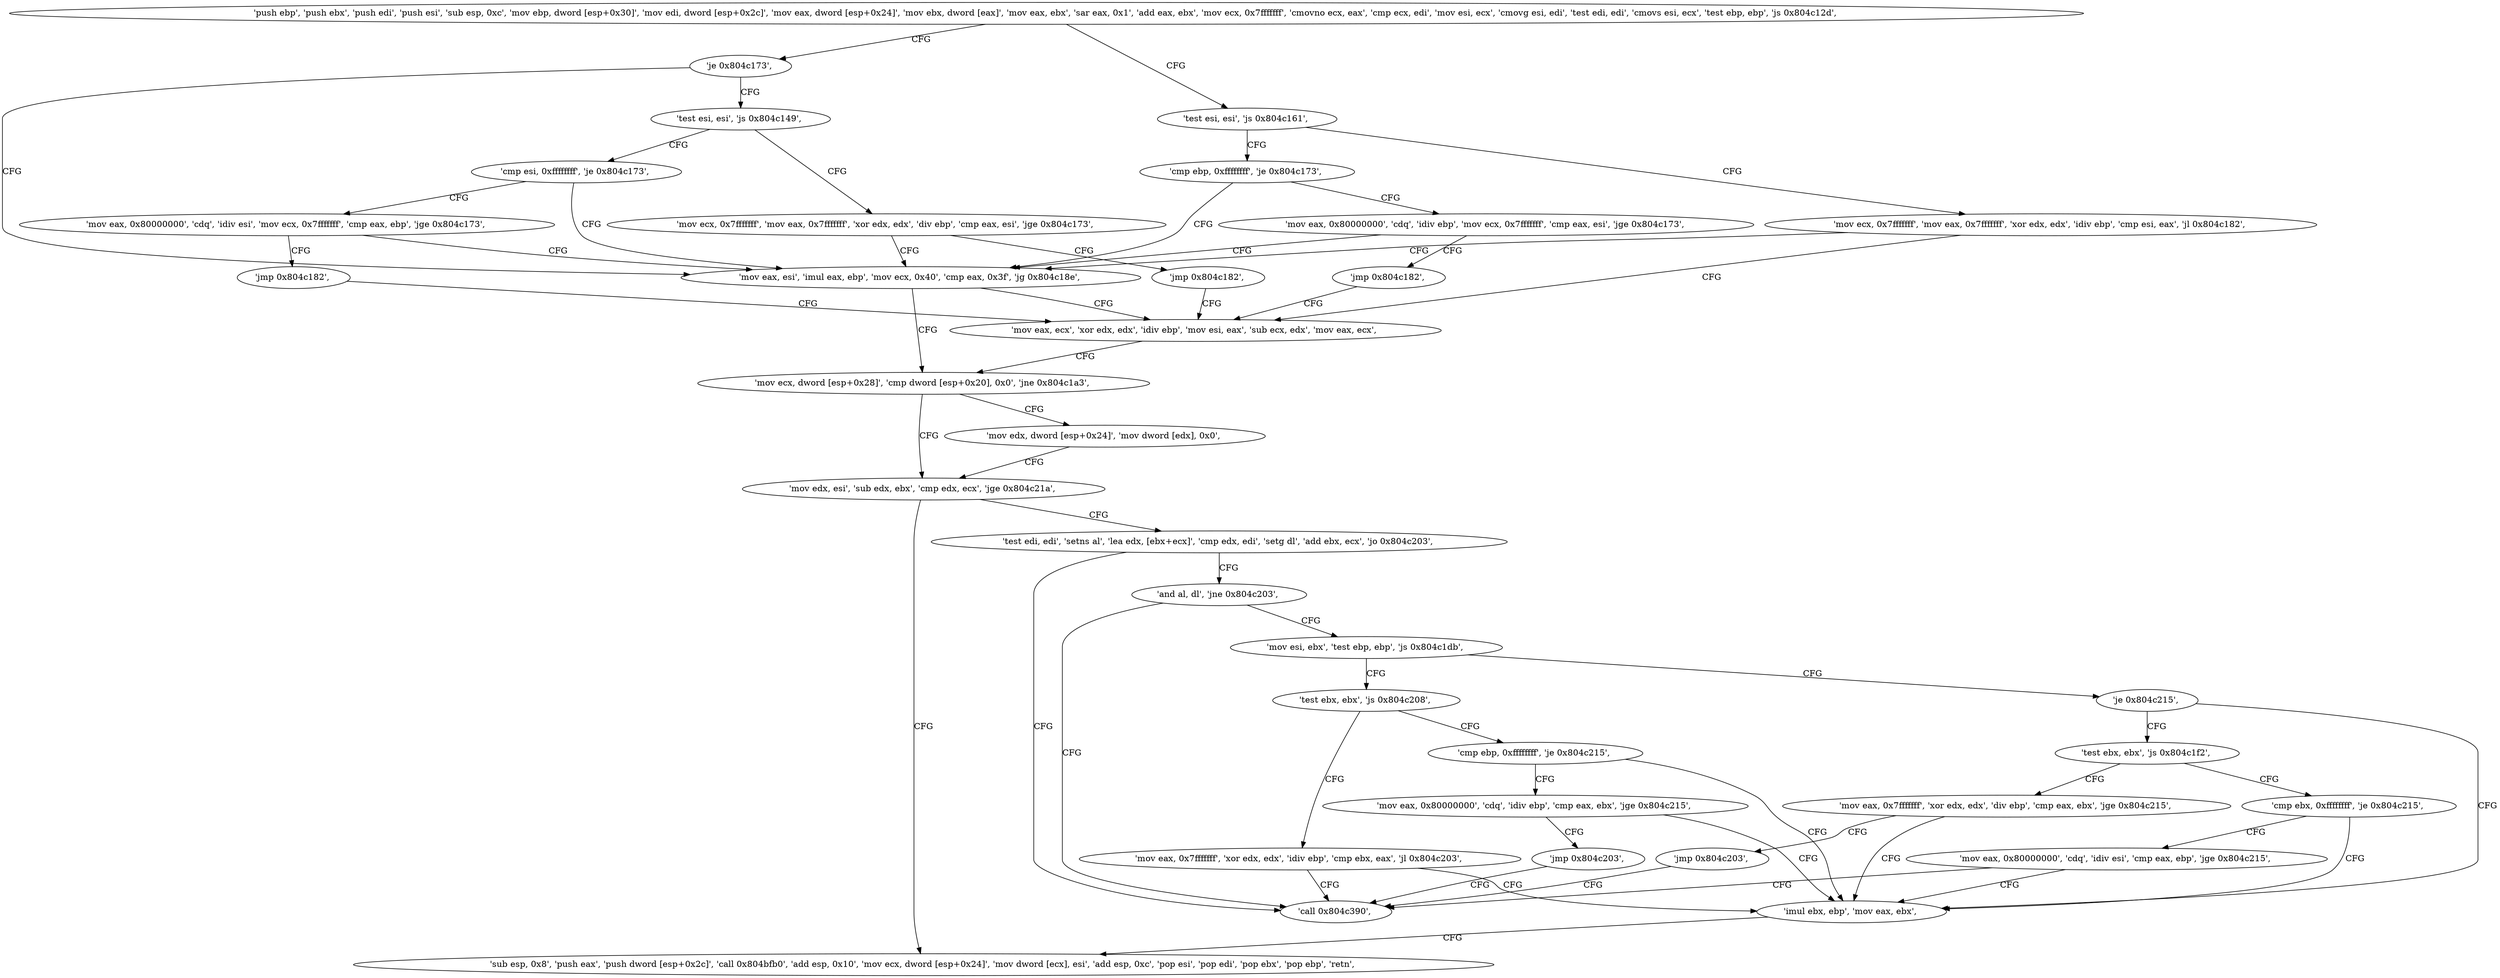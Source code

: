 digraph "func" {
"134529248" [label = "'push ebp', 'push ebx', 'push edi', 'push esi', 'sub esp, 0xc', 'mov ebp, dword [esp+0x30]', 'mov edi, dword [esp+0x2c]', 'mov eax, dword [esp+0x24]', 'mov ebx, dword [eax]', 'mov eax, ebx', 'sar eax, 0x1', 'add eax, ebx', 'mov ecx, 0x7fffffff', 'cmovno ecx, eax', 'cmp ecx, edi', 'mov esi, ecx', 'cmovg esi, edi', 'test edi, edi', 'cmovs esi, ecx', 'test ebp, ebp', 'js 0x804c12d', " ]
"134529325" [label = "'test esi, esi', 'js 0x804c161', " ]
"134529299" [label = "'je 0x804c173', " ]
"134529377" [label = "'mov ecx, 0x7fffffff', 'mov eax, 0x7fffffff', 'xor edx, edx', 'idiv ebp', 'cmp esi, eax', 'jl 0x804c182', " ]
"134529329" [label = "'cmp ebp, 0xffffffff', 'je 0x804c173', " ]
"134529395" [label = "'mov eax, esi', 'imul eax, ebp', 'mov ecx, 0x40', 'cmp eax, 0x3f', 'jg 0x804c18e', " ]
"134529301" [label = "'test esi, esi', 'js 0x804c149', " ]
"134529410" [label = "'mov eax, ecx', 'xor edx, edx', 'idiv ebp', 'mov esi, eax', 'sub ecx, edx', 'mov eax, ecx', " ]
"134529334" [label = "'mov eax, 0x80000000', 'cdq', 'idiv ebp', 'mov ecx, 0x7fffffff', 'cmp eax, esi', 'jge 0x804c173', " ]
"134529422" [label = "'mov ecx, dword [esp+0x28]', 'cmp dword [esp+0x20], 0x0', 'jne 0x804c1a3', " ]
"134529353" [label = "'cmp esi, 0xffffffff', 'je 0x804c173', " ]
"134529305" [label = "'mov ecx, 0x7fffffff', 'mov eax, 0x7fffffff', 'xor edx, edx', 'div ebp', 'cmp eax, esi', 'jge 0x804c173', " ]
"134529351" [label = "'jmp 0x804c182', " ]
"134529443" [label = "'mov edx, esi', 'sub edx, ebx', 'cmp edx, ecx', 'jge 0x804c21a', " ]
"134529433" [label = "'mov edx, dword [esp+0x24]', 'mov dword [edx], 0x0', " ]
"134529358" [label = "'mov eax, 0x80000000', 'cdq', 'idiv esi', 'mov ecx, 0x7fffffff', 'cmp eax, ebp', 'jge 0x804c173', " ]
"134529323" [label = "'jmp 0x804c182', " ]
"134529562" [label = "'sub esp, 0x8', 'push eax', 'push dword [esp+0x2c]', 'call 0x804bfb0', 'add esp, 0x10', 'mov ecx, dword [esp+0x24]', 'mov dword [ecx], esi', 'add esp, 0xc', 'pop esi', 'pop edi', 'pop ebx', 'pop ebp', 'retn', " ]
"134529451" [label = "'test edi, edi', 'setns al', 'lea edx, [ebx+ecx]', 'cmp edx, edi', 'setg dl', 'add ebx, ecx', 'jo 0x804c203', " ]
"134529375" [label = "'jmp 0x804c182', " ]
"134529539" [label = "'call 0x804c390', " ]
"134529468" [label = "'and al, dl', 'jne 0x804c203', " ]
"134529472" [label = "'mov esi, ebx', 'test ebp, ebp', 'js 0x804c1db', " ]
"134529499" [label = "'test ebx, ebx', 'js 0x804c208', " ]
"134529478" [label = "'je 0x804c215', " ]
"134529544" [label = "'mov eax, 0x7fffffff', 'xor edx, edx', 'idiv ebp', 'cmp ebx, eax', 'jl 0x804c203', " ]
"134529503" [label = "'cmp ebp, 0xffffffff', 'je 0x804c215', " ]
"134529557" [label = "'imul ebx, ebp', 'mov eax, ebx', " ]
"134529480" [label = "'test ebx, ebx', 'js 0x804c1f2', " ]
"134529508" [label = "'mov eax, 0x80000000', 'cdq', 'idiv ebp', 'cmp eax, ebx', 'jge 0x804c215', " ]
"134529522" [label = "'cmp ebx, 0xffffffff', 'je 0x804c215', " ]
"134529484" [label = "'mov eax, 0x7fffffff', 'xor edx, edx', 'div ebp', 'cmp eax, ebx', 'jge 0x804c215', " ]
"134529520" [label = "'jmp 0x804c203', " ]
"134529527" [label = "'mov eax, 0x80000000', 'cdq', 'idiv esi', 'cmp eax, ebp', 'jge 0x804c215', " ]
"134529497" [label = "'jmp 0x804c203', " ]
"134529248" -> "134529325" [ label = "CFG" ]
"134529248" -> "134529299" [ label = "CFG" ]
"134529325" -> "134529377" [ label = "CFG" ]
"134529325" -> "134529329" [ label = "CFG" ]
"134529299" -> "134529395" [ label = "CFG" ]
"134529299" -> "134529301" [ label = "CFG" ]
"134529377" -> "134529410" [ label = "CFG" ]
"134529377" -> "134529395" [ label = "CFG" ]
"134529329" -> "134529395" [ label = "CFG" ]
"134529329" -> "134529334" [ label = "CFG" ]
"134529395" -> "134529422" [ label = "CFG" ]
"134529395" -> "134529410" [ label = "CFG" ]
"134529301" -> "134529353" [ label = "CFG" ]
"134529301" -> "134529305" [ label = "CFG" ]
"134529410" -> "134529422" [ label = "CFG" ]
"134529334" -> "134529395" [ label = "CFG" ]
"134529334" -> "134529351" [ label = "CFG" ]
"134529422" -> "134529443" [ label = "CFG" ]
"134529422" -> "134529433" [ label = "CFG" ]
"134529353" -> "134529395" [ label = "CFG" ]
"134529353" -> "134529358" [ label = "CFG" ]
"134529305" -> "134529395" [ label = "CFG" ]
"134529305" -> "134529323" [ label = "CFG" ]
"134529351" -> "134529410" [ label = "CFG" ]
"134529443" -> "134529562" [ label = "CFG" ]
"134529443" -> "134529451" [ label = "CFG" ]
"134529433" -> "134529443" [ label = "CFG" ]
"134529358" -> "134529395" [ label = "CFG" ]
"134529358" -> "134529375" [ label = "CFG" ]
"134529323" -> "134529410" [ label = "CFG" ]
"134529451" -> "134529539" [ label = "CFG" ]
"134529451" -> "134529468" [ label = "CFG" ]
"134529375" -> "134529410" [ label = "CFG" ]
"134529468" -> "134529539" [ label = "CFG" ]
"134529468" -> "134529472" [ label = "CFG" ]
"134529472" -> "134529499" [ label = "CFG" ]
"134529472" -> "134529478" [ label = "CFG" ]
"134529499" -> "134529544" [ label = "CFG" ]
"134529499" -> "134529503" [ label = "CFG" ]
"134529478" -> "134529557" [ label = "CFG" ]
"134529478" -> "134529480" [ label = "CFG" ]
"134529544" -> "134529539" [ label = "CFG" ]
"134529544" -> "134529557" [ label = "CFG" ]
"134529503" -> "134529557" [ label = "CFG" ]
"134529503" -> "134529508" [ label = "CFG" ]
"134529557" -> "134529562" [ label = "CFG" ]
"134529480" -> "134529522" [ label = "CFG" ]
"134529480" -> "134529484" [ label = "CFG" ]
"134529508" -> "134529557" [ label = "CFG" ]
"134529508" -> "134529520" [ label = "CFG" ]
"134529522" -> "134529557" [ label = "CFG" ]
"134529522" -> "134529527" [ label = "CFG" ]
"134529484" -> "134529557" [ label = "CFG" ]
"134529484" -> "134529497" [ label = "CFG" ]
"134529520" -> "134529539" [ label = "CFG" ]
"134529527" -> "134529557" [ label = "CFG" ]
"134529527" -> "134529539" [ label = "CFG" ]
"134529497" -> "134529539" [ label = "CFG" ]
}
